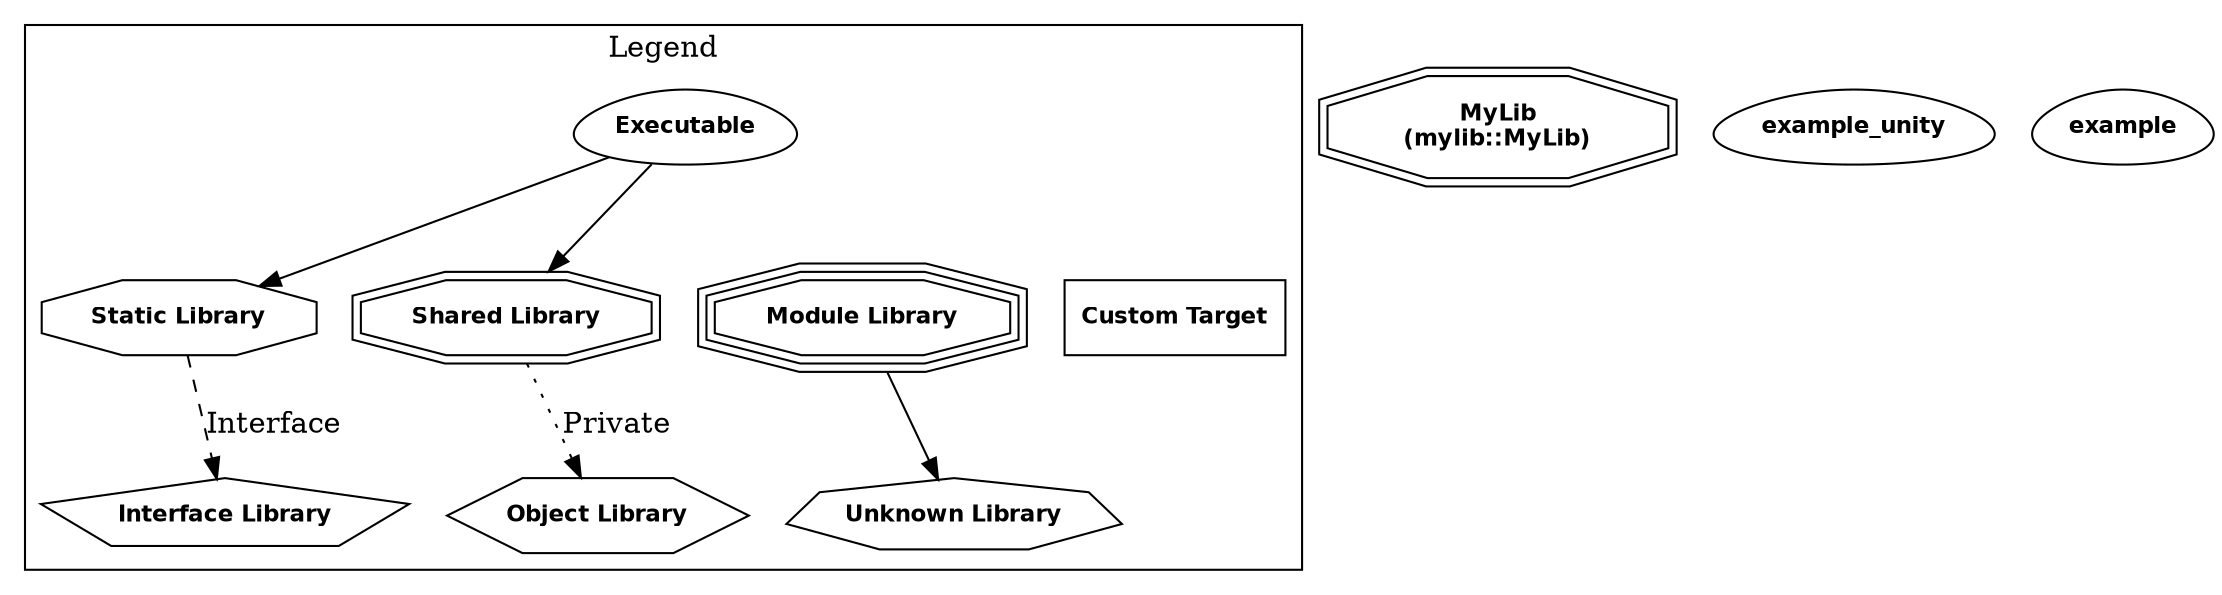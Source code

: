 digraph "CPFTargetDependencyGraph" {
node [
 fontsize = "11", fontname="Helvetica-Bold"
];
subgraph clusterLegend {
  label = "Legend";
  color = black;
  edge [ style = invis ];
  legendNode0 [ label = "Executable", shape = egg ];
  legendNode1 [ label = "Static Library", shape = octagon ];
  legendNode2 [ label = "Shared Library", shape = doubleoctagon ];
  legendNode3 [ label = "Module Library", shape = tripleoctagon ];
  legendNode4 [ label = "Interface Library", shape = pentagon ];
  legendNode5 [ label = "Object Library", shape = hexagon ];
  legendNode6 [ label = "Unknown Library", shape = septagon ];
  legendNode7 [ label = "Custom Target", shape = box ];
  legendNode0 -> legendNode1 [ style = solid ];
  legendNode0 -> legendNode2 [ style = solid ];
  legendNode0 -> legendNode3;
  legendNode1 -> legendNode4 [ label = "Interface", style = dashed ];
  legendNode2 -> legendNode5 [ label = "Private", style = dotted ];
  legendNode3 -> legendNode6 [ style = solid ];
  legendNode0 -> legendNode7;
}
    "node0" [ label = "MyLib\n(mylib::MyLib)", shape = doubleoctagon ];
    "node1" [ label = "example_unity", shape = egg ];
    "node2" [ label = "example", shape = egg ];
}
